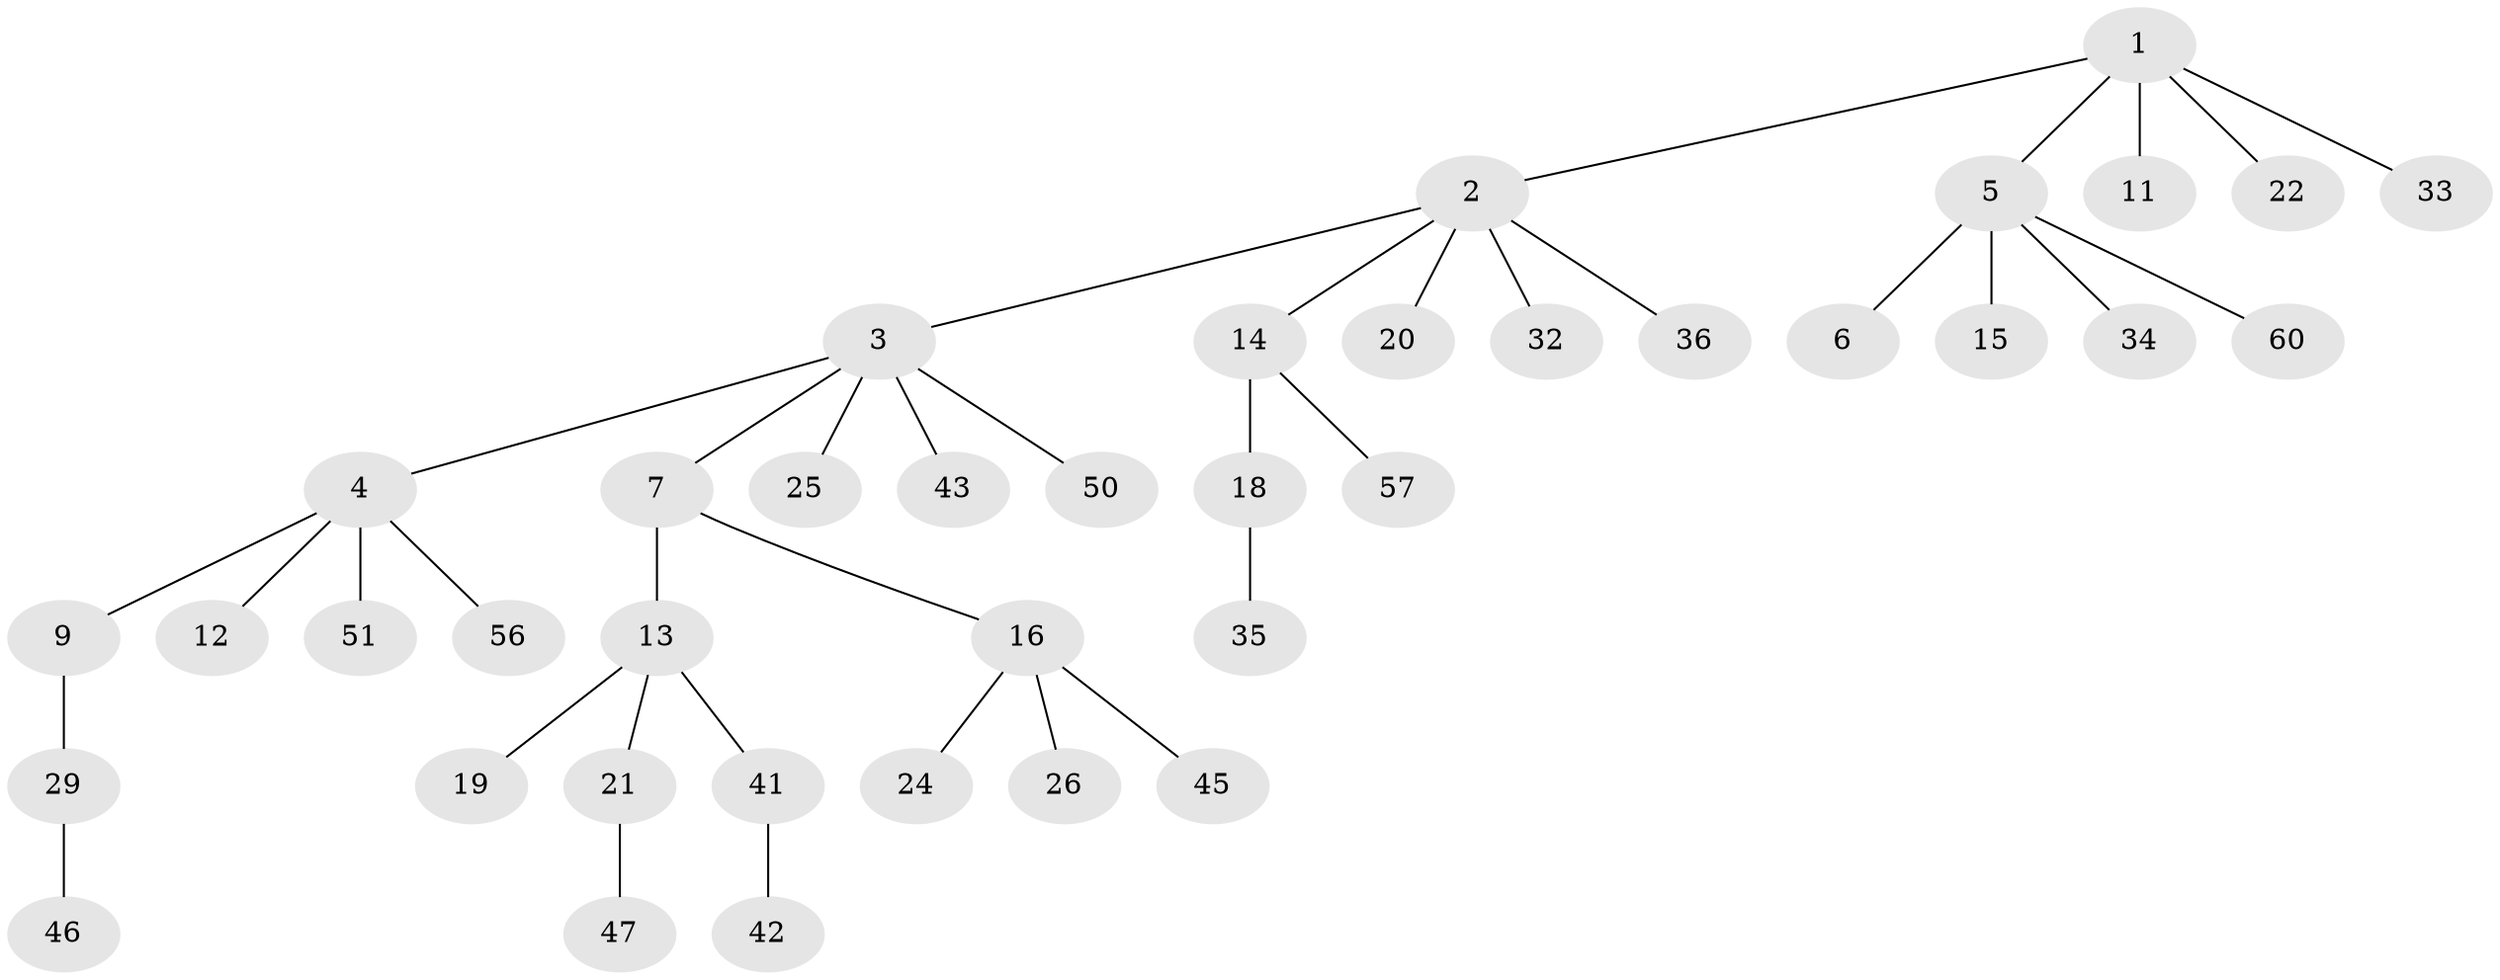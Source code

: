 // original degree distribution, {6: 0.05, 7: 0.016666666666666666, 5: 0.016666666666666666, 1: 0.5166666666666667, 2: 0.3, 3: 0.05, 4: 0.05}
// Generated by graph-tools (version 1.1) at 2025/42/03/06/25 10:42:02]
// undirected, 39 vertices, 38 edges
graph export_dot {
graph [start="1"]
  node [color=gray90,style=filled];
  1 [super="+31"];
  2 [super="+10"];
  3 [super="+58"];
  4 [super="+17"];
  5 [super="+37"];
  6;
  7 [super="+8"];
  9;
  11;
  12 [super="+55"];
  13;
  14 [super="+49"];
  15 [super="+23"];
  16 [super="+28"];
  18 [super="+52"];
  19 [super="+27"];
  20;
  21 [super="+40"];
  22;
  24 [super="+30"];
  25;
  26;
  29 [super="+48"];
  32;
  33 [super="+39"];
  34 [super="+38"];
  35;
  36;
  41;
  42 [super="+44"];
  43 [super="+54"];
  45 [super="+53"];
  46;
  47;
  50;
  51 [super="+59"];
  56;
  57;
  60;
  1 -- 2;
  1 -- 5;
  1 -- 11;
  1 -- 22;
  1 -- 33;
  2 -- 3;
  2 -- 20;
  2 -- 32;
  2 -- 36;
  2 -- 14;
  3 -- 4;
  3 -- 7;
  3 -- 25;
  3 -- 43;
  3 -- 50;
  4 -- 9;
  4 -- 12;
  4 -- 51;
  4 -- 56;
  5 -- 6;
  5 -- 15;
  5 -- 34;
  5 -- 60;
  7 -- 16;
  7 -- 13;
  9 -- 29;
  13 -- 19;
  13 -- 21;
  13 -- 41;
  14 -- 18;
  14 -- 57;
  16 -- 24;
  16 -- 26;
  16 -- 45;
  18 -- 35;
  21 -- 47;
  29 -- 46;
  41 -- 42;
}
